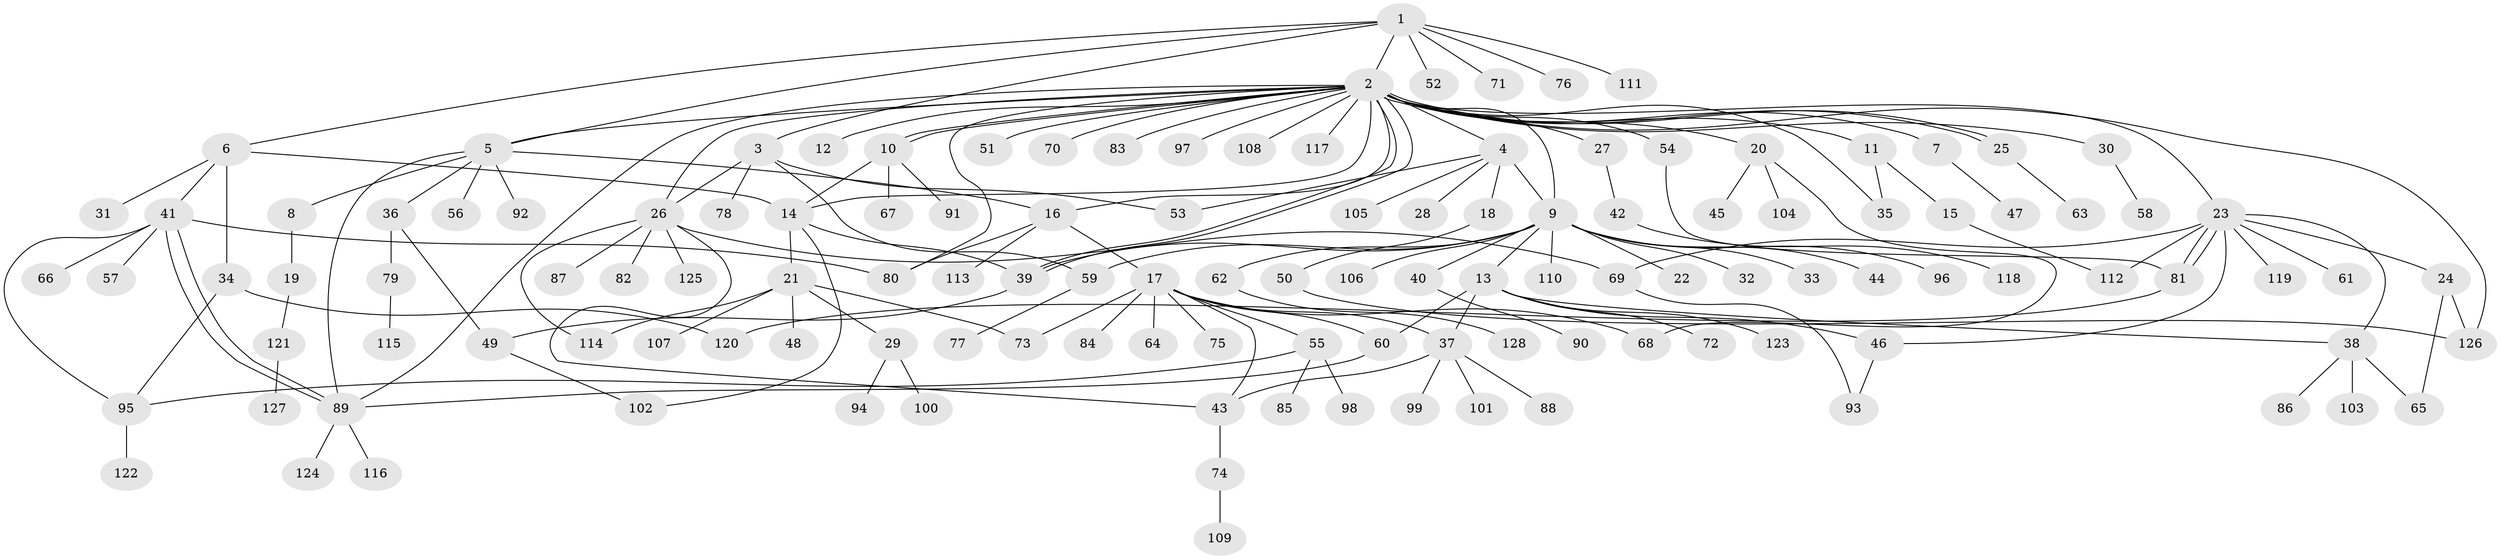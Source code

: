 // Generated by graph-tools (version 1.1) at 2025/01/03/09/25 03:01:47]
// undirected, 128 vertices, 169 edges
graph export_dot {
graph [start="1"]
  node [color=gray90,style=filled];
  1;
  2;
  3;
  4;
  5;
  6;
  7;
  8;
  9;
  10;
  11;
  12;
  13;
  14;
  15;
  16;
  17;
  18;
  19;
  20;
  21;
  22;
  23;
  24;
  25;
  26;
  27;
  28;
  29;
  30;
  31;
  32;
  33;
  34;
  35;
  36;
  37;
  38;
  39;
  40;
  41;
  42;
  43;
  44;
  45;
  46;
  47;
  48;
  49;
  50;
  51;
  52;
  53;
  54;
  55;
  56;
  57;
  58;
  59;
  60;
  61;
  62;
  63;
  64;
  65;
  66;
  67;
  68;
  69;
  70;
  71;
  72;
  73;
  74;
  75;
  76;
  77;
  78;
  79;
  80;
  81;
  82;
  83;
  84;
  85;
  86;
  87;
  88;
  89;
  90;
  91;
  92;
  93;
  94;
  95;
  96;
  97;
  98;
  99;
  100;
  101;
  102;
  103;
  104;
  105;
  106;
  107;
  108;
  109;
  110;
  111;
  112;
  113;
  114;
  115;
  116;
  117;
  118;
  119;
  120;
  121;
  122;
  123;
  124;
  125;
  126;
  127;
  128;
  1 -- 2;
  1 -- 3;
  1 -- 5;
  1 -- 6;
  1 -- 52;
  1 -- 71;
  1 -- 76;
  1 -- 111;
  2 -- 4;
  2 -- 5;
  2 -- 7;
  2 -- 9;
  2 -- 10;
  2 -- 10;
  2 -- 11;
  2 -- 12;
  2 -- 14;
  2 -- 16;
  2 -- 20;
  2 -- 23;
  2 -- 25;
  2 -- 25;
  2 -- 26;
  2 -- 27;
  2 -- 30;
  2 -- 35;
  2 -- 39;
  2 -- 39;
  2 -- 51;
  2 -- 54;
  2 -- 70;
  2 -- 80;
  2 -- 83;
  2 -- 89;
  2 -- 97;
  2 -- 108;
  2 -- 117;
  2 -- 126;
  3 -- 26;
  3 -- 53;
  3 -- 59;
  3 -- 78;
  4 -- 9;
  4 -- 18;
  4 -- 28;
  4 -- 53;
  4 -- 105;
  5 -- 8;
  5 -- 16;
  5 -- 36;
  5 -- 56;
  5 -- 89;
  5 -- 92;
  6 -- 14;
  6 -- 31;
  6 -- 34;
  6 -- 41;
  7 -- 47;
  8 -- 19;
  9 -- 13;
  9 -- 22;
  9 -- 32;
  9 -- 33;
  9 -- 39;
  9 -- 40;
  9 -- 44;
  9 -- 59;
  9 -- 62;
  9 -- 96;
  9 -- 106;
  9 -- 110;
  10 -- 14;
  10 -- 67;
  10 -- 91;
  11 -- 15;
  11 -- 35;
  13 -- 37;
  13 -- 38;
  13 -- 46;
  13 -- 60;
  13 -- 72;
  13 -- 123;
  14 -- 21;
  14 -- 39;
  14 -- 102;
  15 -- 112;
  16 -- 17;
  16 -- 80;
  16 -- 113;
  17 -- 37;
  17 -- 43;
  17 -- 55;
  17 -- 60;
  17 -- 64;
  17 -- 68;
  17 -- 73;
  17 -- 75;
  17 -- 84;
  18 -- 50;
  19 -- 121;
  20 -- 45;
  20 -- 68;
  20 -- 104;
  21 -- 29;
  21 -- 48;
  21 -- 73;
  21 -- 107;
  21 -- 114;
  23 -- 24;
  23 -- 38;
  23 -- 46;
  23 -- 61;
  23 -- 69;
  23 -- 81;
  23 -- 81;
  23 -- 112;
  23 -- 119;
  24 -- 65;
  24 -- 126;
  25 -- 63;
  26 -- 43;
  26 -- 69;
  26 -- 82;
  26 -- 87;
  26 -- 114;
  26 -- 125;
  27 -- 42;
  29 -- 94;
  29 -- 100;
  30 -- 58;
  34 -- 95;
  34 -- 120;
  36 -- 49;
  36 -- 79;
  37 -- 43;
  37 -- 88;
  37 -- 99;
  37 -- 101;
  38 -- 65;
  38 -- 86;
  38 -- 103;
  39 -- 49;
  40 -- 90;
  41 -- 57;
  41 -- 66;
  41 -- 80;
  41 -- 89;
  41 -- 89;
  41 -- 95;
  42 -- 118;
  43 -- 74;
  46 -- 93;
  49 -- 102;
  50 -- 126;
  54 -- 81;
  55 -- 85;
  55 -- 95;
  55 -- 98;
  59 -- 77;
  60 -- 89;
  62 -- 128;
  69 -- 93;
  74 -- 109;
  79 -- 115;
  81 -- 120;
  89 -- 116;
  89 -- 124;
  95 -- 122;
  121 -- 127;
}
